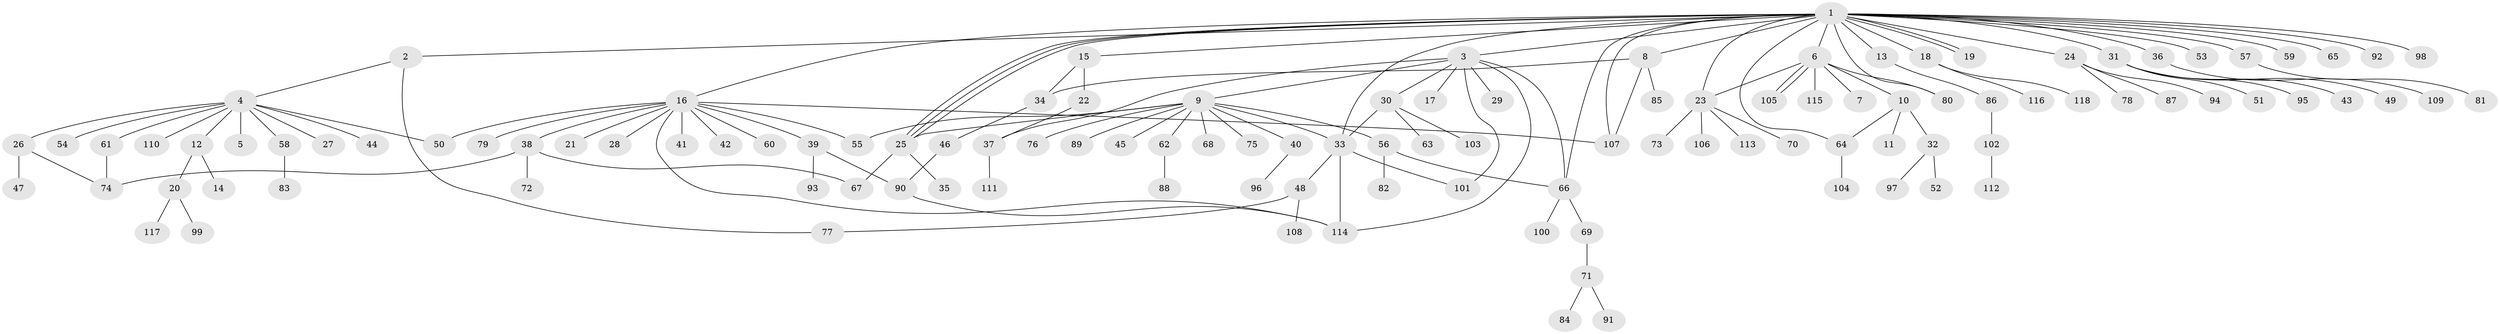// coarse degree distribution, {24: 0.01694915254237288, 3: 0.0847457627118644, 8: 0.01694915254237288, 9: 0.05084745762711865, 1: 0.5423728813559322, 5: 0.03389830508474576, 4: 0.06779661016949153, 2: 0.1864406779661017}
// Generated by graph-tools (version 1.1) at 2025/54/03/05/25 16:54:47]
// undirected, 118 vertices, 144 edges
graph export_dot {
graph [start="1"]
  node [color=gray90,style=filled];
  1;
  2;
  3;
  4;
  5;
  6;
  7;
  8;
  9;
  10;
  11;
  12;
  13;
  14;
  15;
  16;
  17;
  18;
  19;
  20;
  21;
  22;
  23;
  24;
  25;
  26;
  27;
  28;
  29;
  30;
  31;
  32;
  33;
  34;
  35;
  36;
  37;
  38;
  39;
  40;
  41;
  42;
  43;
  44;
  45;
  46;
  47;
  48;
  49;
  50;
  51;
  52;
  53;
  54;
  55;
  56;
  57;
  58;
  59;
  60;
  61;
  62;
  63;
  64;
  65;
  66;
  67;
  68;
  69;
  70;
  71;
  72;
  73;
  74;
  75;
  76;
  77;
  78;
  79;
  80;
  81;
  82;
  83;
  84;
  85;
  86;
  87;
  88;
  89;
  90;
  91;
  92;
  93;
  94;
  95;
  96;
  97;
  98;
  99;
  100;
  101;
  102;
  103;
  104;
  105;
  106;
  107;
  108;
  109;
  110;
  111;
  112;
  113;
  114;
  115;
  116;
  117;
  118;
  1 -- 2;
  1 -- 3;
  1 -- 6;
  1 -- 8;
  1 -- 13;
  1 -- 15;
  1 -- 16;
  1 -- 18;
  1 -- 19;
  1 -- 19;
  1 -- 23;
  1 -- 24;
  1 -- 25;
  1 -- 25;
  1 -- 25;
  1 -- 31;
  1 -- 33;
  1 -- 36;
  1 -- 53;
  1 -- 57;
  1 -- 59;
  1 -- 64;
  1 -- 65;
  1 -- 66;
  1 -- 80;
  1 -- 92;
  1 -- 98;
  1 -- 107;
  2 -- 4;
  2 -- 77;
  3 -- 9;
  3 -- 17;
  3 -- 29;
  3 -- 30;
  3 -- 37;
  3 -- 66;
  3 -- 101;
  3 -- 114;
  4 -- 5;
  4 -- 12;
  4 -- 26;
  4 -- 27;
  4 -- 44;
  4 -- 50;
  4 -- 54;
  4 -- 58;
  4 -- 61;
  4 -- 110;
  6 -- 7;
  6 -- 10;
  6 -- 23;
  6 -- 80;
  6 -- 105;
  6 -- 105;
  6 -- 115;
  8 -- 34;
  8 -- 85;
  8 -- 107;
  9 -- 25;
  9 -- 33;
  9 -- 40;
  9 -- 45;
  9 -- 55;
  9 -- 56;
  9 -- 62;
  9 -- 68;
  9 -- 75;
  9 -- 76;
  9 -- 89;
  10 -- 11;
  10 -- 32;
  10 -- 64;
  12 -- 14;
  12 -- 20;
  13 -- 86;
  15 -- 22;
  15 -- 34;
  16 -- 21;
  16 -- 28;
  16 -- 38;
  16 -- 39;
  16 -- 41;
  16 -- 42;
  16 -- 50;
  16 -- 55;
  16 -- 60;
  16 -- 79;
  16 -- 107;
  16 -- 114;
  18 -- 116;
  18 -- 118;
  20 -- 99;
  20 -- 117;
  22 -- 37;
  23 -- 70;
  23 -- 73;
  23 -- 106;
  23 -- 113;
  24 -- 78;
  24 -- 87;
  24 -- 94;
  25 -- 35;
  25 -- 67;
  26 -- 47;
  26 -- 74;
  30 -- 33;
  30 -- 63;
  30 -- 103;
  31 -- 43;
  31 -- 49;
  31 -- 51;
  31 -- 95;
  32 -- 52;
  32 -- 97;
  33 -- 48;
  33 -- 101;
  33 -- 114;
  34 -- 46;
  36 -- 109;
  37 -- 111;
  38 -- 67;
  38 -- 72;
  38 -- 74;
  39 -- 90;
  39 -- 93;
  40 -- 96;
  46 -- 90;
  48 -- 77;
  48 -- 108;
  56 -- 66;
  56 -- 82;
  57 -- 81;
  58 -- 83;
  61 -- 74;
  62 -- 88;
  64 -- 104;
  66 -- 69;
  66 -- 100;
  69 -- 71;
  71 -- 84;
  71 -- 91;
  86 -- 102;
  90 -- 114;
  102 -- 112;
}

